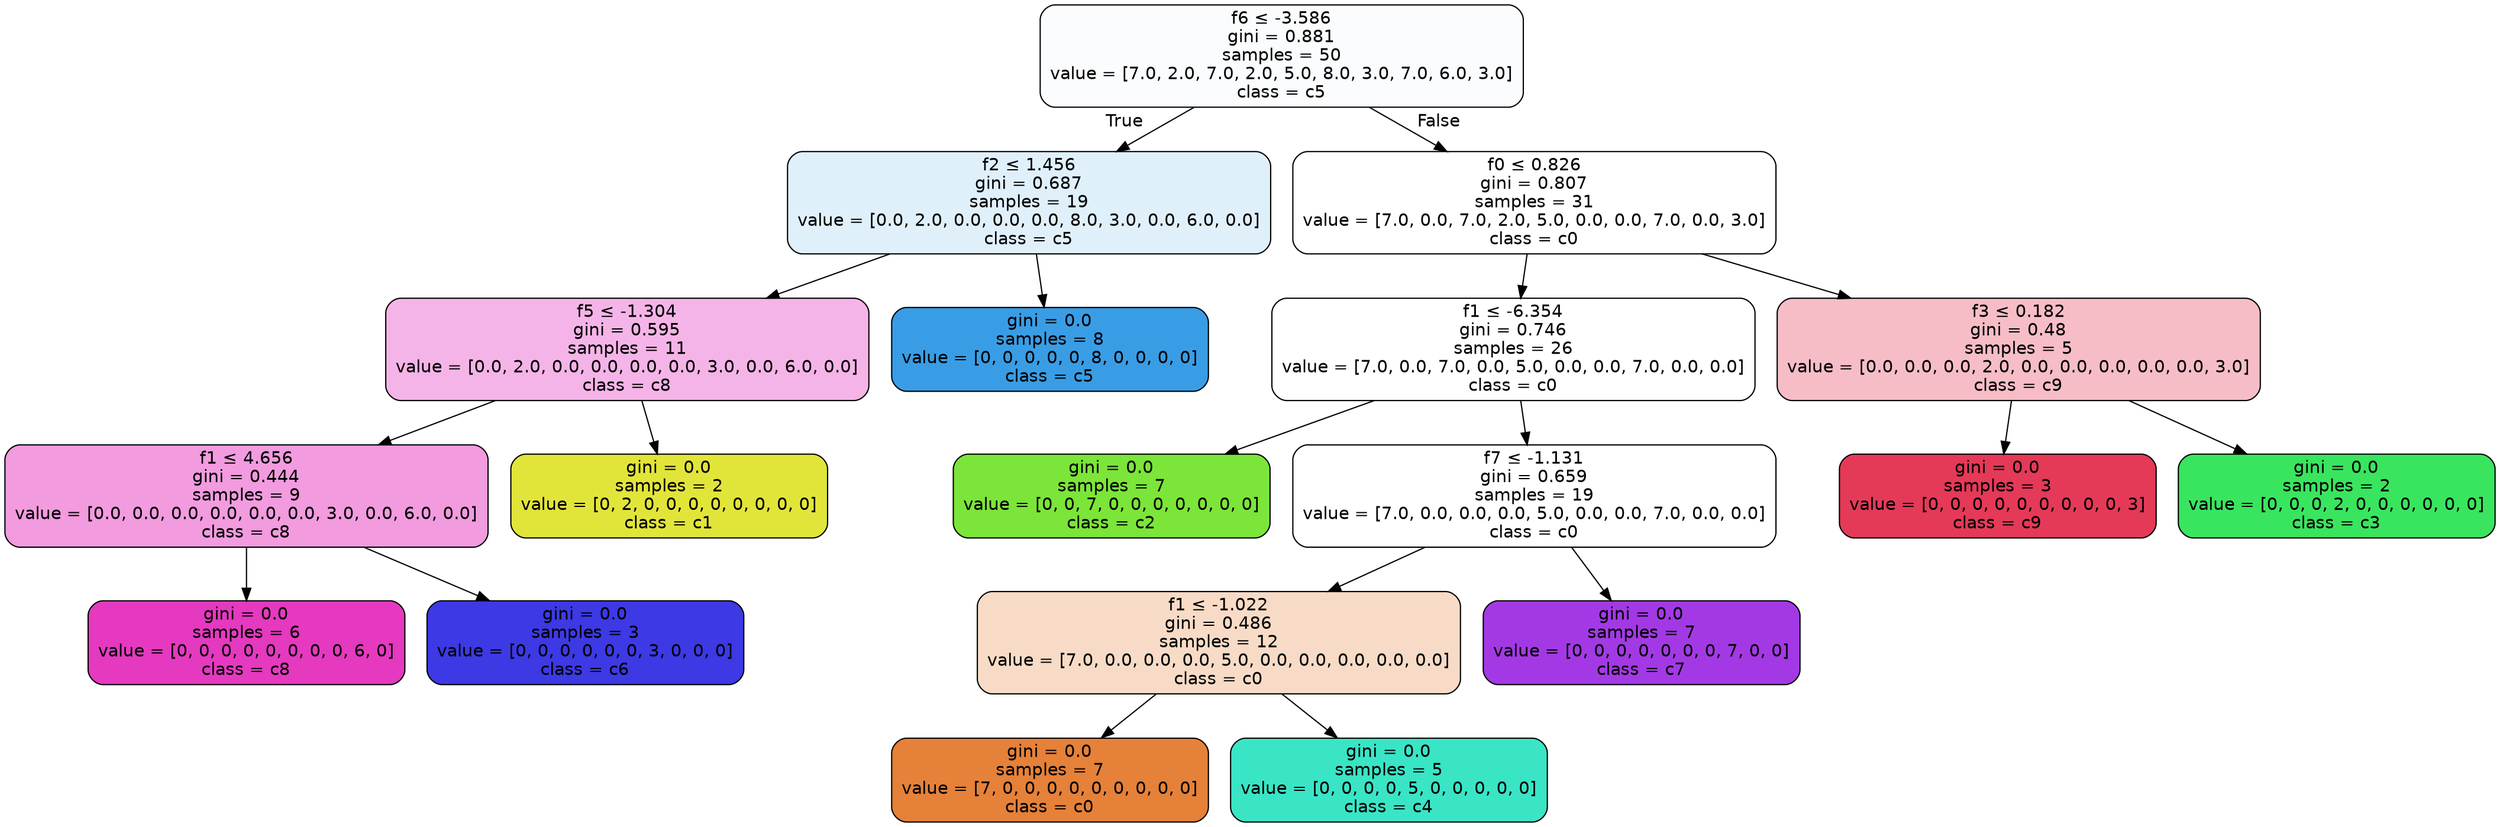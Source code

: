digraph Tree {
node [shape=box, style="filled, rounded", color="black", fontname=helvetica] ;
edge [fontname=helvetica] ;
0 [label=<f6 &le; -3.586<br/>gini = 0.881<br/>samples = 50<br/>value = [7.0, 2.0, 7.0, 2.0, 5.0, 8.0, 3.0, 7.0, 6.0, 3.0]<br/>class = c5>, fillcolor="#399de506"] ;
1 [label=<f2 &le; 1.456<br/>gini = 0.687<br/>samples = 19<br/>value = [0.0, 2.0, 0.0, 0.0, 0.0, 8.0, 3.0, 0.0, 6.0, 0.0]<br/>class = c5>, fillcolor="#399de527"] ;
0 -> 1 [labeldistance=2.5, labelangle=45, headlabel="True"] ;
2 [label=<f5 &le; -1.304<br/>gini = 0.595<br/>samples = 11<br/>value = [0.0, 2.0, 0.0, 0.0, 0.0, 0.0, 3.0, 0.0, 6.0, 0.0]<br/>class = c8>, fillcolor="#e539c060"] ;
1 -> 2 ;
3 [label=<f1 &le; 4.656<br/>gini = 0.444<br/>samples = 9<br/>value = [0.0, 0.0, 0.0, 0.0, 0.0, 0.0, 3.0, 0.0, 6.0, 0.0]<br/>class = c8>, fillcolor="#e539c080"] ;
2 -> 3 ;
4 [label=<gini = 0.0<br/>samples = 6<br/>value = [0, 0, 0, 0, 0, 0, 0, 0, 6, 0]<br/>class = c8>, fillcolor="#e539c0ff"] ;
3 -> 4 ;
5 [label=<gini = 0.0<br/>samples = 3<br/>value = [0, 0, 0, 0, 0, 0, 3, 0, 0, 0]<br/>class = c6>, fillcolor="#3c39e5ff"] ;
3 -> 5 ;
6 [label=<gini = 0.0<br/>samples = 2<br/>value = [0, 2, 0, 0, 0, 0, 0, 0, 0, 0]<br/>class = c1>, fillcolor="#e2e539ff"] ;
2 -> 6 ;
7 [label=<gini = 0.0<br/>samples = 8<br/>value = [0, 0, 0, 0, 0, 8, 0, 0, 0, 0]<br/>class = c5>, fillcolor="#399de5ff"] ;
1 -> 7 ;
8 [label=<f0 &le; 0.826<br/>gini = 0.807<br/>samples = 31<br/>value = [7.0, 0.0, 7.0, 2.0, 5.0, 0.0, 0.0, 7.0, 0.0, 3.0]<br/>class = c0>, fillcolor="#e5813900"] ;
0 -> 8 [labeldistance=2.5, labelangle=-45, headlabel="False"] ;
9 [label=<f1 &le; -6.354<br/>gini = 0.746<br/>samples = 26<br/>value = [7.0, 0.0, 7.0, 0.0, 5.0, 0.0, 0.0, 7.0, 0.0, 0.0]<br/>class = c0>, fillcolor="#e5813900"] ;
8 -> 9 ;
10 [label=<gini = 0.0<br/>samples = 7<br/>value = [0, 0, 7, 0, 0, 0, 0, 0, 0, 0]<br/>class = c2>, fillcolor="#7be539ff"] ;
9 -> 10 ;
11 [label=<f7 &le; -1.131<br/>gini = 0.659<br/>samples = 19<br/>value = [7.0, 0.0, 0.0, 0.0, 5.0, 0.0, 0.0, 7.0, 0.0, 0.0]<br/>class = c0>, fillcolor="#e5813900"] ;
9 -> 11 ;
12 [label=<f1 &le; -1.022<br/>gini = 0.486<br/>samples = 12<br/>value = [7.0, 0.0, 0.0, 0.0, 5.0, 0.0, 0.0, 0.0, 0.0, 0.0]<br/>class = c0>, fillcolor="#e5813949"] ;
11 -> 12 ;
13 [label=<gini = 0.0<br/>samples = 7<br/>value = [7, 0, 0, 0, 0, 0, 0, 0, 0, 0]<br/>class = c0>, fillcolor="#e58139ff"] ;
12 -> 13 ;
14 [label=<gini = 0.0<br/>samples = 5<br/>value = [0, 0, 0, 0, 5, 0, 0, 0, 0, 0]<br/>class = c4>, fillcolor="#39e5c5ff"] ;
12 -> 14 ;
15 [label=<gini = 0.0<br/>samples = 7<br/>value = [0, 0, 0, 0, 0, 0, 0, 7, 0, 0]<br/>class = c7>, fillcolor="#a339e5ff"] ;
11 -> 15 ;
16 [label=<f3 &le; 0.182<br/>gini = 0.48<br/>samples = 5<br/>value = [0.0, 0.0, 0.0, 2.0, 0.0, 0.0, 0.0, 0.0, 0.0, 3.0]<br/>class = c9>, fillcolor="#e5395855"] ;
8 -> 16 ;
17 [label=<gini = 0.0<br/>samples = 3<br/>value = [0, 0, 0, 0, 0, 0, 0, 0, 0, 3]<br/>class = c9>, fillcolor="#e53958ff"] ;
16 -> 17 ;
18 [label=<gini = 0.0<br/>samples = 2<br/>value = [0, 0, 0, 2, 0, 0, 0, 0, 0, 0]<br/>class = c3>, fillcolor="#39e55eff"] ;
16 -> 18 ;
}
